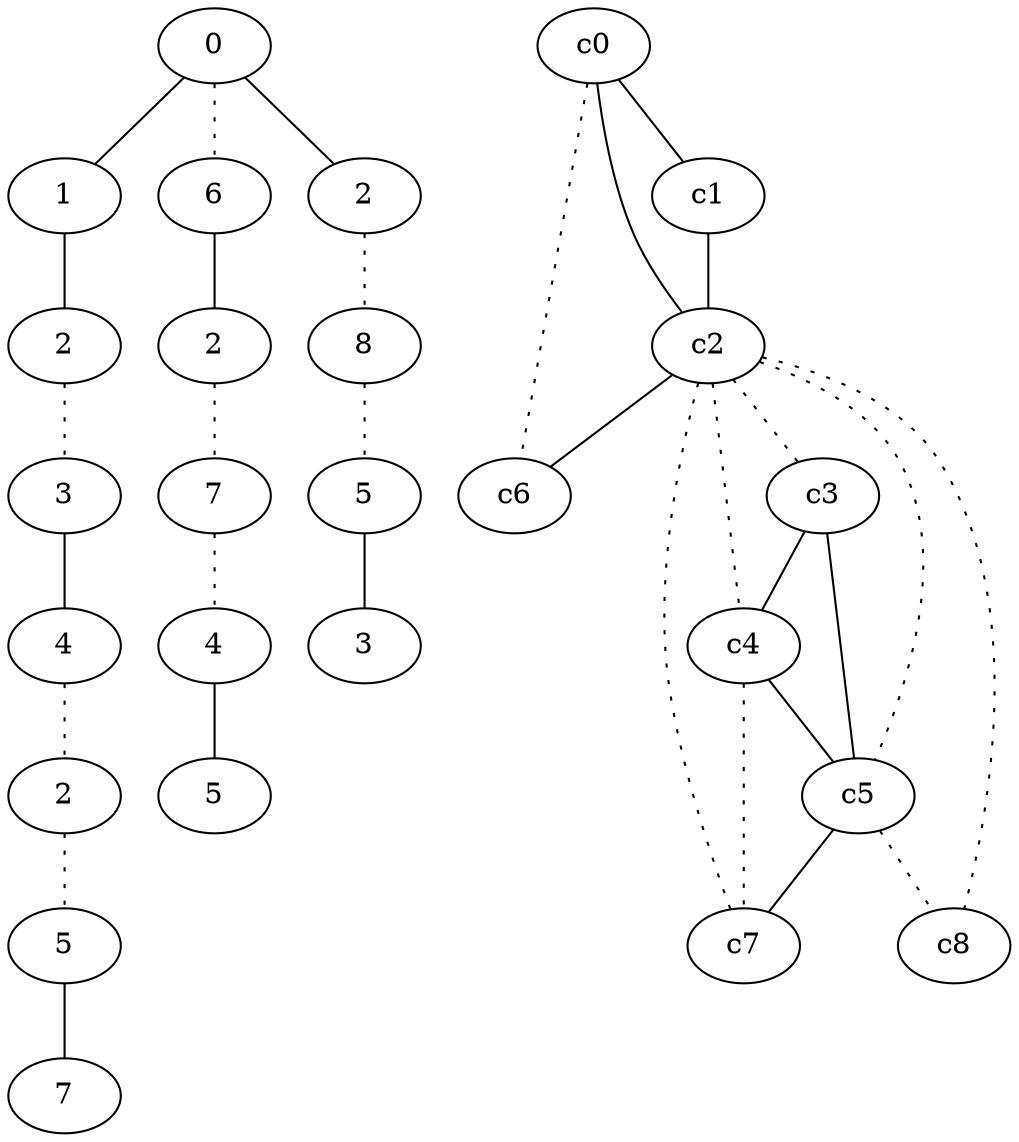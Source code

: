 graph {
a0[label=0];
a1[label=1];
a2[label=2];
a3[label=3];
a4[label=4];
a5[label=2];
a6[label=5];
a7[label=7];
a8[label=6];
a9[label=2];
a10[label=7];
a11[label=4];
a12[label=5];
a13[label=2];
a14[label=8];
a15[label=5];
a16[label=3];
a0 -- a1;
a0 -- a8 [style=dotted];
a0 -- a13;
a1 -- a2;
a2 -- a3 [style=dotted];
a3 -- a4;
a4 -- a5 [style=dotted];
a5 -- a6 [style=dotted];
a6 -- a7;
a8 -- a9;
a9 -- a10 [style=dotted];
a10 -- a11 [style=dotted];
a11 -- a12;
a13 -- a14 [style=dotted];
a14 -- a15 [style=dotted];
a15 -- a16;
c0 -- c1;
c0 -- c2;
c0 -- c6 [style=dotted];
c1 -- c2;
c2 -- c3 [style=dotted];
c2 -- c4 [style=dotted];
c2 -- c5 [style=dotted];
c2 -- c6;
c2 -- c7 [style=dotted];
c2 -- c8 [style=dotted];
c3 -- c4;
c3 -- c5;
c4 -- c5;
c4 -- c7 [style=dotted];
c5 -- c7;
c5 -- c8 [style=dotted];
}
